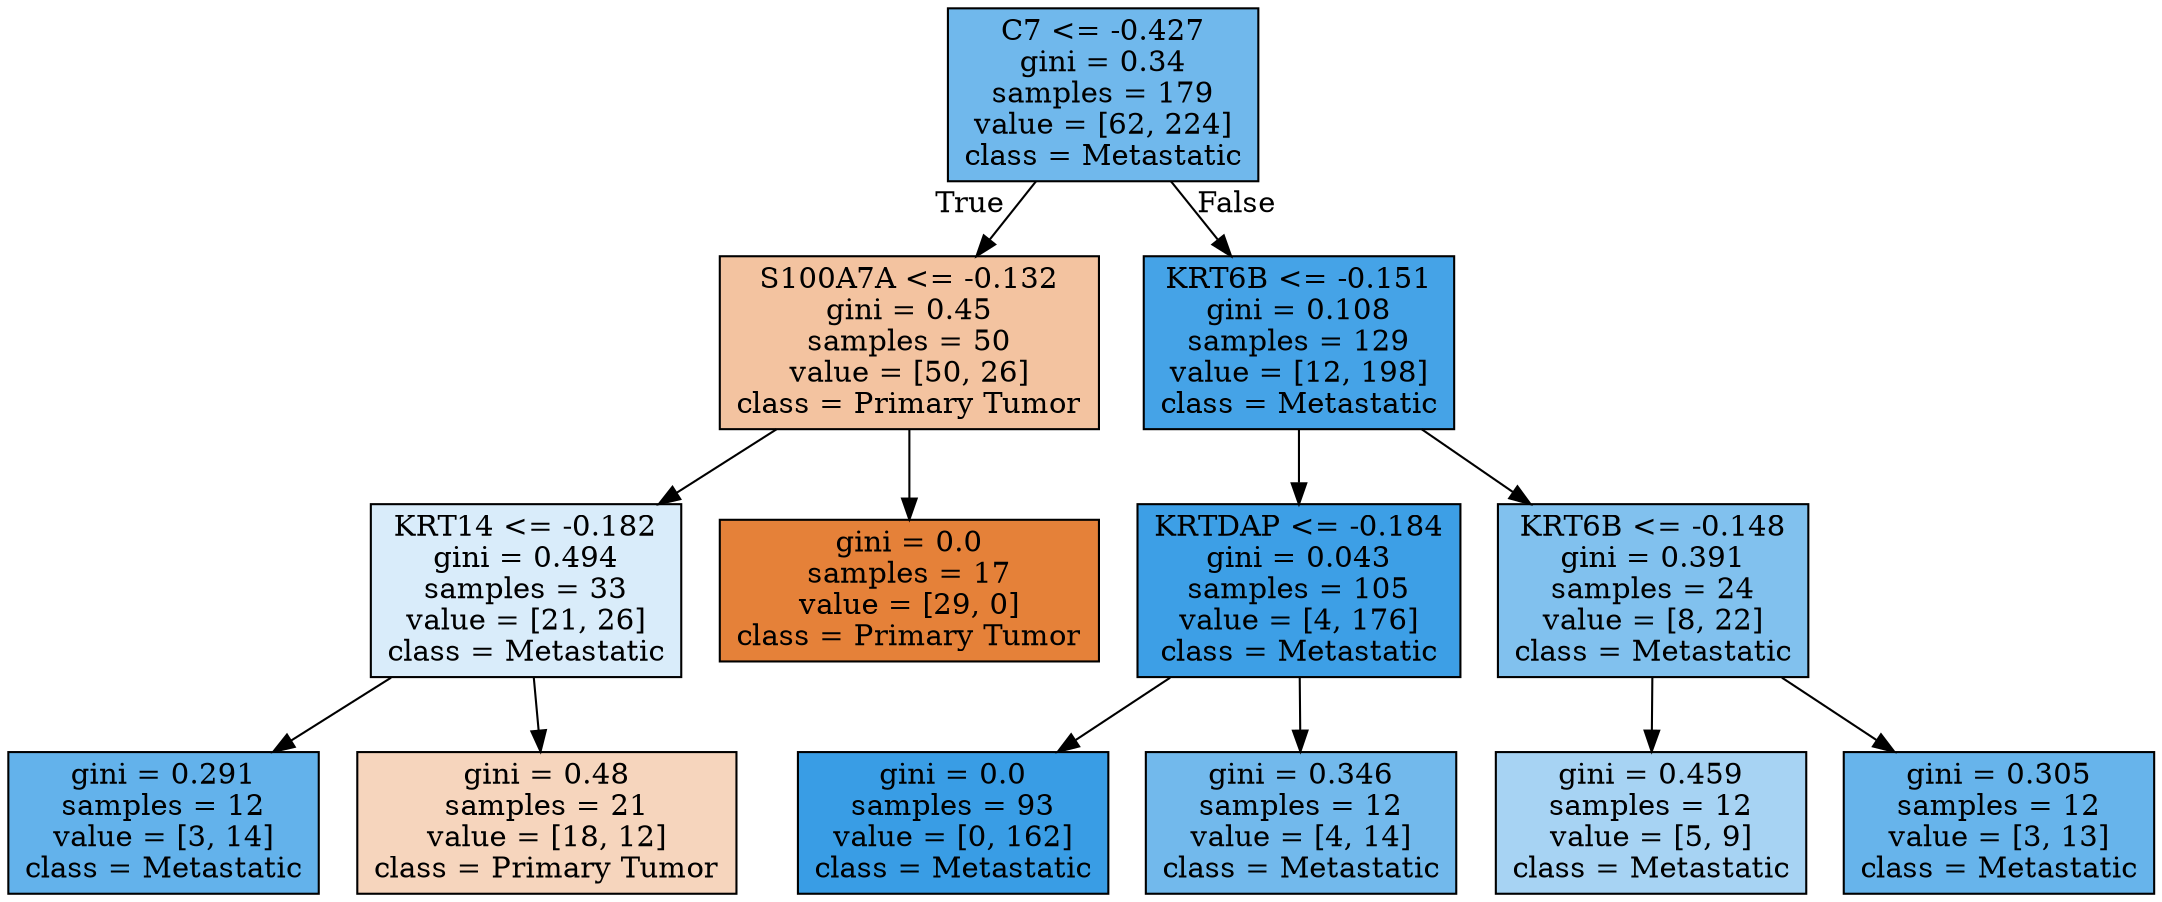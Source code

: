 digraph Tree {
node [shape=box, style="filled", color="black"] ;
0 [label="C7 <= -0.427\ngini = 0.34\nsamples = 179\nvalue = [62, 224]\nclass = Metastatic", fillcolor="#70b8ec"] ;
1 [label="S100A7A <= -0.132\ngini = 0.45\nsamples = 50\nvalue = [50, 26]\nclass = Primary Tumor", fillcolor="#f3c3a0"] ;
0 -> 1 [labeldistance=2.5, labelangle=45, headlabel="True"] ;
2 [label="KRT14 <= -0.182\ngini = 0.494\nsamples = 33\nvalue = [21, 26]\nclass = Metastatic", fillcolor="#d9ecfa"] ;
1 -> 2 ;
3 [label="gini = 0.291\nsamples = 12\nvalue = [3, 14]\nclass = Metastatic", fillcolor="#63b2eb"] ;
2 -> 3 ;
4 [label="gini = 0.48\nsamples = 21\nvalue = [18, 12]\nclass = Primary Tumor", fillcolor="#f6d5bd"] ;
2 -> 4 ;
5 [label="gini = 0.0\nsamples = 17\nvalue = [29, 0]\nclass = Primary Tumor", fillcolor="#e58139"] ;
1 -> 5 ;
6 [label="KRT6B <= -0.151\ngini = 0.108\nsamples = 129\nvalue = [12, 198]\nclass = Metastatic", fillcolor="#45a3e7"] ;
0 -> 6 [labeldistance=2.5, labelangle=-45, headlabel="False"] ;
7 [label="KRTDAP <= -0.184\ngini = 0.043\nsamples = 105\nvalue = [4, 176]\nclass = Metastatic", fillcolor="#3d9fe6"] ;
6 -> 7 ;
8 [label="gini = 0.0\nsamples = 93\nvalue = [0, 162]\nclass = Metastatic", fillcolor="#399de5"] ;
7 -> 8 ;
9 [label="gini = 0.346\nsamples = 12\nvalue = [4, 14]\nclass = Metastatic", fillcolor="#72b9ec"] ;
7 -> 9 ;
10 [label="KRT6B <= -0.148\ngini = 0.391\nsamples = 24\nvalue = [8, 22]\nclass = Metastatic", fillcolor="#81c1ee"] ;
6 -> 10 ;
11 [label="gini = 0.459\nsamples = 12\nvalue = [5, 9]\nclass = Metastatic", fillcolor="#a7d3f3"] ;
10 -> 11 ;
12 [label="gini = 0.305\nsamples = 12\nvalue = [3, 13]\nclass = Metastatic", fillcolor="#67b4eb"] ;
10 -> 12 ;
}